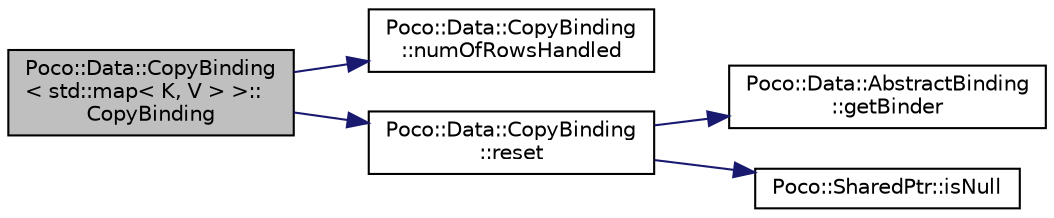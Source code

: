 digraph "Poco::Data::CopyBinding&lt; std::map&lt; K, V &gt; &gt;::CopyBinding"
{
 // LATEX_PDF_SIZE
  edge [fontname="Helvetica",fontsize="10",labelfontname="Helvetica",labelfontsize="10"];
  node [fontname="Helvetica",fontsize="10",shape=record];
  rankdir="LR";
  Node1 [label="Poco::Data::CopyBinding\l\< std::map\< K, V \> \>::\lCopyBinding",height=0.2,width=0.4,color="black", fillcolor="grey75", style="filled", fontcolor="black",tooltip=" "];
  Node1 -> Node2 [color="midnightblue",fontsize="10",style="solid",fontname="Helvetica"];
  Node2 [label="Poco::Data::CopyBinding\l::numOfRowsHandled",height=0.2,width=0.4,color="black", fillcolor="white", style="filled",URL="$classPoco_1_1Data_1_1CopyBinding.html#ac8a7c20a633905d2d263ff6b7baef8ff",tooltip=" "];
  Node1 -> Node3 [color="midnightblue",fontsize="10",style="solid",fontname="Helvetica"];
  Node3 [label="Poco::Data::CopyBinding\l::reset",height=0.2,width=0.4,color="black", fillcolor="white", style="filled",URL="$classPoco_1_1Data_1_1CopyBinding.html#a17538b67971ead435b6ebd74e276ff95",tooltip="Binds a value to the given column position."];
  Node3 -> Node4 [color="midnightblue",fontsize="10",style="solid",fontname="Helvetica"];
  Node4 [label="Poco::Data::AbstractBinding\l::getBinder",height=0.2,width=0.4,color="black", fillcolor="white", style="filled",URL="$classPoco_1_1Data_1_1AbstractBinding.html#adf5942e06433f862363daf653ac363bf",tooltip="Sets the object used for binding; object does NOT take ownership of the pointer."];
  Node3 -> Node5 [color="midnightblue",fontsize="10",style="solid",fontname="Helvetica"];
  Node5 [label="Poco::SharedPtr::isNull",height=0.2,width=0.4,color="black", fillcolor="white", style="filled",URL="$classPoco_1_1SharedPtr.html#af04598ca0ecf598802c144836cfd3b5a",tooltip=" "];
}
